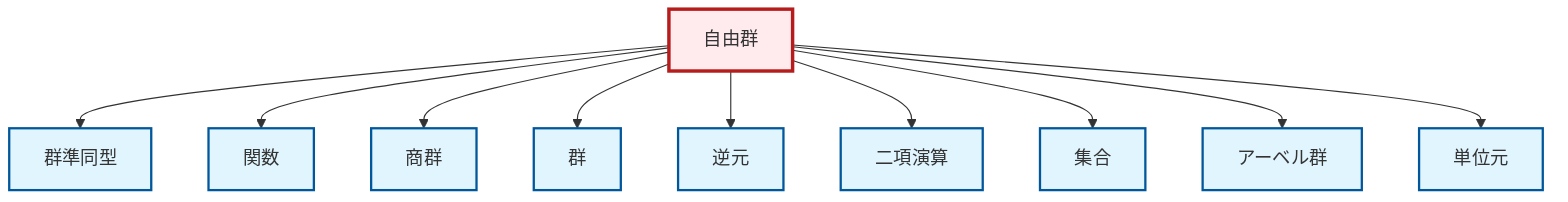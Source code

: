 graph TD
    classDef definition fill:#e1f5fe,stroke:#01579b,stroke-width:2px
    classDef theorem fill:#f3e5f5,stroke:#4a148c,stroke-width:2px
    classDef axiom fill:#fff3e0,stroke:#e65100,stroke-width:2px
    classDef example fill:#e8f5e9,stroke:#1b5e20,stroke-width:2px
    classDef current fill:#ffebee,stroke:#b71c1c,stroke-width:3px
    def-group["群"]:::definition
    def-homomorphism["群準同型"]:::definition
    def-set["集合"]:::definition
    def-function["関数"]:::definition
    def-quotient-group["商群"]:::definition
    def-identity-element["単位元"]:::definition
    def-binary-operation["二項演算"]:::definition
    def-inverse-element["逆元"]:::definition
    def-abelian-group["アーベル群"]:::definition
    def-free-group["自由群"]:::definition
    def-free-group --> def-homomorphism
    def-free-group --> def-function
    def-free-group --> def-quotient-group
    def-free-group --> def-group
    def-free-group --> def-inverse-element
    def-free-group --> def-binary-operation
    def-free-group --> def-set
    def-free-group --> def-abelian-group
    def-free-group --> def-identity-element
    class def-free-group current